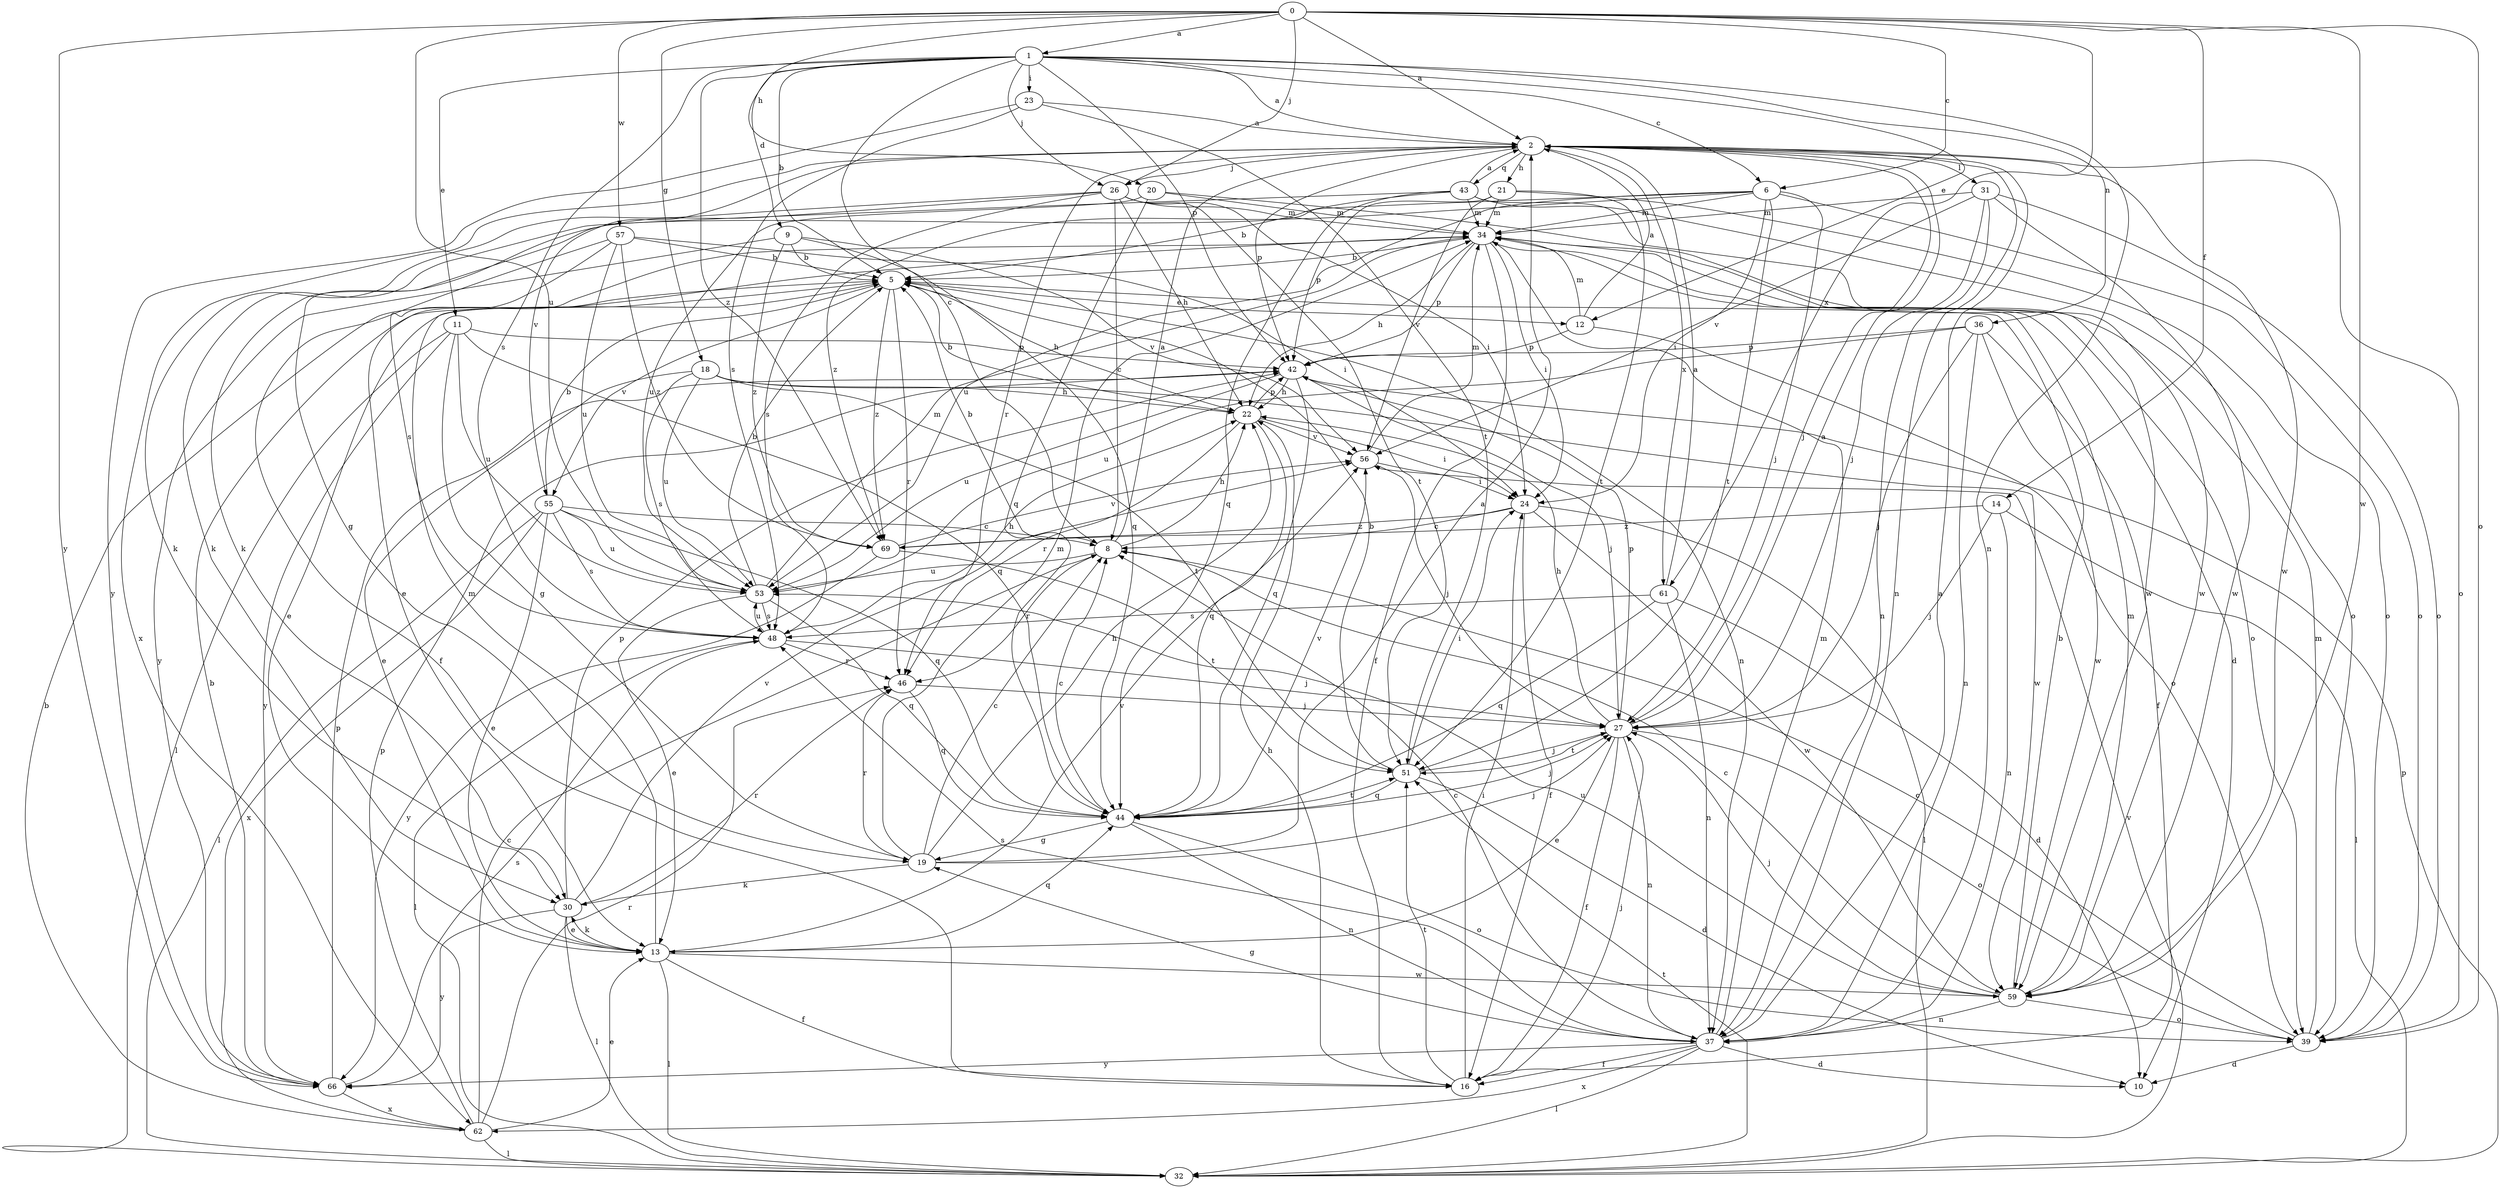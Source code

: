 strict digraph  {
0;
1;
2;
5;
6;
8;
9;
10;
11;
12;
13;
14;
16;
18;
19;
20;
21;
22;
23;
24;
26;
27;
30;
31;
32;
34;
36;
37;
39;
42;
43;
44;
46;
48;
51;
53;
55;
56;
57;
59;
61;
62;
66;
69;
0 -> 1  [label=a];
0 -> 2  [label=a];
0 -> 6  [label=c];
0 -> 14  [label=f];
0 -> 18  [label=g];
0 -> 20  [label=h];
0 -> 26  [label=j];
0 -> 39  [label=o];
0 -> 53  [label=u];
0 -> 57  [label=w];
0 -> 59  [label=w];
0 -> 61  [label=x];
0 -> 66  [label=y];
1 -> 2  [label=a];
1 -> 5  [label=b];
1 -> 6  [label=c];
1 -> 8  [label=c];
1 -> 9  [label=d];
1 -> 11  [label=e];
1 -> 12  [label=e];
1 -> 23  [label=i];
1 -> 26  [label=j];
1 -> 36  [label=n];
1 -> 37  [label=n];
1 -> 42  [label=p];
1 -> 48  [label=s];
1 -> 69  [label=z];
2 -> 21  [label=h];
2 -> 26  [label=j];
2 -> 27  [label=j];
2 -> 31  [label=l];
2 -> 37  [label=n];
2 -> 39  [label=o];
2 -> 42  [label=p];
2 -> 43  [label=q];
2 -> 46  [label=r];
2 -> 55  [label=v];
2 -> 59  [label=w];
2 -> 61  [label=x];
2 -> 62  [label=x];
5 -> 12  [label=e];
5 -> 13  [label=e];
5 -> 22  [label=h];
5 -> 37  [label=n];
5 -> 46  [label=r];
5 -> 55  [label=v];
5 -> 69  [label=z];
6 -> 24  [label=i];
6 -> 27  [label=j];
6 -> 30  [label=k];
6 -> 34  [label=m];
6 -> 39  [label=o];
6 -> 51  [label=t];
6 -> 53  [label=u];
6 -> 69  [label=z];
8 -> 2  [label=a];
8 -> 5  [label=b];
8 -> 22  [label=h];
8 -> 46  [label=r];
8 -> 53  [label=u];
9 -> 5  [label=b];
9 -> 44  [label=q];
9 -> 56  [label=v];
9 -> 66  [label=y];
9 -> 69  [label=z];
11 -> 19  [label=g];
11 -> 32  [label=l];
11 -> 42  [label=p];
11 -> 44  [label=q];
11 -> 53  [label=u];
11 -> 66  [label=y];
12 -> 2  [label=a];
12 -> 34  [label=m];
12 -> 39  [label=o];
12 -> 42  [label=p];
13 -> 16  [label=f];
13 -> 30  [label=k];
13 -> 32  [label=l];
13 -> 34  [label=m];
13 -> 44  [label=q];
13 -> 56  [label=v];
13 -> 59  [label=w];
14 -> 27  [label=j];
14 -> 32  [label=l];
14 -> 37  [label=n];
14 -> 69  [label=z];
16 -> 22  [label=h];
16 -> 24  [label=i];
16 -> 27  [label=j];
16 -> 51  [label=t];
18 -> 13  [label=e];
18 -> 22  [label=h];
18 -> 48  [label=s];
18 -> 51  [label=t];
18 -> 53  [label=u];
18 -> 59  [label=w];
19 -> 2  [label=a];
19 -> 8  [label=c];
19 -> 22  [label=h];
19 -> 27  [label=j];
19 -> 30  [label=k];
19 -> 34  [label=m];
19 -> 46  [label=r];
20 -> 34  [label=m];
20 -> 44  [label=q];
20 -> 53  [label=u];
20 -> 59  [label=w];
21 -> 34  [label=m];
21 -> 39  [label=o];
21 -> 42  [label=p];
21 -> 51  [label=t];
21 -> 56  [label=v];
22 -> 5  [label=b];
22 -> 24  [label=i];
22 -> 42  [label=p];
22 -> 44  [label=q];
22 -> 46  [label=r];
22 -> 56  [label=v];
23 -> 2  [label=a];
23 -> 48  [label=s];
23 -> 51  [label=t];
23 -> 66  [label=y];
24 -> 8  [label=c];
24 -> 16  [label=f];
24 -> 32  [label=l];
24 -> 59  [label=w];
24 -> 69  [label=z];
26 -> 8  [label=c];
26 -> 19  [label=g];
26 -> 22  [label=h];
26 -> 24  [label=i];
26 -> 30  [label=k];
26 -> 34  [label=m];
26 -> 48  [label=s];
26 -> 51  [label=t];
27 -> 2  [label=a];
27 -> 13  [label=e];
27 -> 16  [label=f];
27 -> 22  [label=h];
27 -> 37  [label=n];
27 -> 39  [label=o];
27 -> 42  [label=p];
27 -> 51  [label=t];
30 -> 13  [label=e];
30 -> 32  [label=l];
30 -> 42  [label=p];
30 -> 46  [label=r];
30 -> 56  [label=v];
30 -> 66  [label=y];
31 -> 27  [label=j];
31 -> 34  [label=m];
31 -> 37  [label=n];
31 -> 39  [label=o];
31 -> 56  [label=v];
31 -> 59  [label=w];
32 -> 42  [label=p];
32 -> 51  [label=t];
32 -> 56  [label=v];
34 -> 5  [label=b];
34 -> 10  [label=d];
34 -> 13  [label=e];
34 -> 16  [label=f];
34 -> 22  [label=h];
34 -> 24  [label=i];
34 -> 39  [label=o];
34 -> 42  [label=p];
36 -> 16  [label=f];
36 -> 27  [label=j];
36 -> 37  [label=n];
36 -> 42  [label=p];
36 -> 53  [label=u];
36 -> 59  [label=w];
37 -> 2  [label=a];
37 -> 8  [label=c];
37 -> 10  [label=d];
37 -> 16  [label=f];
37 -> 19  [label=g];
37 -> 32  [label=l];
37 -> 34  [label=m];
37 -> 48  [label=s];
37 -> 62  [label=x];
37 -> 66  [label=y];
39 -> 8  [label=c];
39 -> 10  [label=d];
39 -> 34  [label=m];
42 -> 22  [label=h];
42 -> 27  [label=j];
42 -> 44  [label=q];
42 -> 53  [label=u];
43 -> 2  [label=a];
43 -> 5  [label=b];
43 -> 30  [label=k];
43 -> 34  [label=m];
43 -> 39  [label=o];
43 -> 44  [label=q];
43 -> 59  [label=w];
44 -> 8  [label=c];
44 -> 19  [label=g];
44 -> 27  [label=j];
44 -> 37  [label=n];
44 -> 39  [label=o];
44 -> 51  [label=t];
44 -> 56  [label=v];
46 -> 27  [label=j];
46 -> 44  [label=q];
48 -> 22  [label=h];
48 -> 27  [label=j];
48 -> 32  [label=l];
48 -> 46  [label=r];
48 -> 53  [label=u];
51 -> 5  [label=b];
51 -> 10  [label=d];
51 -> 24  [label=i];
51 -> 27  [label=j];
51 -> 44  [label=q];
53 -> 5  [label=b];
53 -> 13  [label=e];
53 -> 34  [label=m];
53 -> 44  [label=q];
53 -> 48  [label=s];
55 -> 5  [label=b];
55 -> 8  [label=c];
55 -> 13  [label=e];
55 -> 32  [label=l];
55 -> 44  [label=q];
55 -> 48  [label=s];
55 -> 53  [label=u];
55 -> 62  [label=x];
56 -> 24  [label=i];
56 -> 27  [label=j];
56 -> 34  [label=m];
57 -> 5  [label=b];
57 -> 16  [label=f];
57 -> 24  [label=i];
57 -> 48  [label=s];
57 -> 53  [label=u];
57 -> 69  [label=z];
59 -> 5  [label=b];
59 -> 8  [label=c];
59 -> 27  [label=j];
59 -> 34  [label=m];
59 -> 37  [label=n];
59 -> 39  [label=o];
59 -> 53  [label=u];
61 -> 2  [label=a];
61 -> 10  [label=d];
61 -> 37  [label=n];
61 -> 44  [label=q];
61 -> 48  [label=s];
62 -> 5  [label=b];
62 -> 8  [label=c];
62 -> 13  [label=e];
62 -> 32  [label=l];
62 -> 42  [label=p];
62 -> 46  [label=r];
66 -> 5  [label=b];
66 -> 42  [label=p];
66 -> 48  [label=s];
66 -> 62  [label=x];
69 -> 51  [label=t];
69 -> 56  [label=v];
69 -> 66  [label=y];
}
